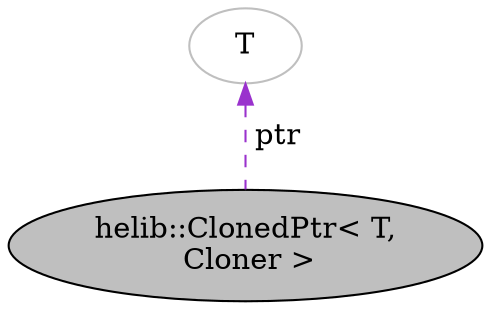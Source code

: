 digraph "helib::ClonedPtr&lt; T, Cloner &gt;"
{
  N1 [label="helib::ClonedPtr\< T,\l Cloner \>",color="black", fillcolor="grey75", style="filled", fontcolor="black"];
  N2 -> N1 [dir="back",color="darkorchid3",style="dashed",label=" ptr" ];
  N2 [label="T",color="grey75", fillcolor="white", style="filled"];
}
